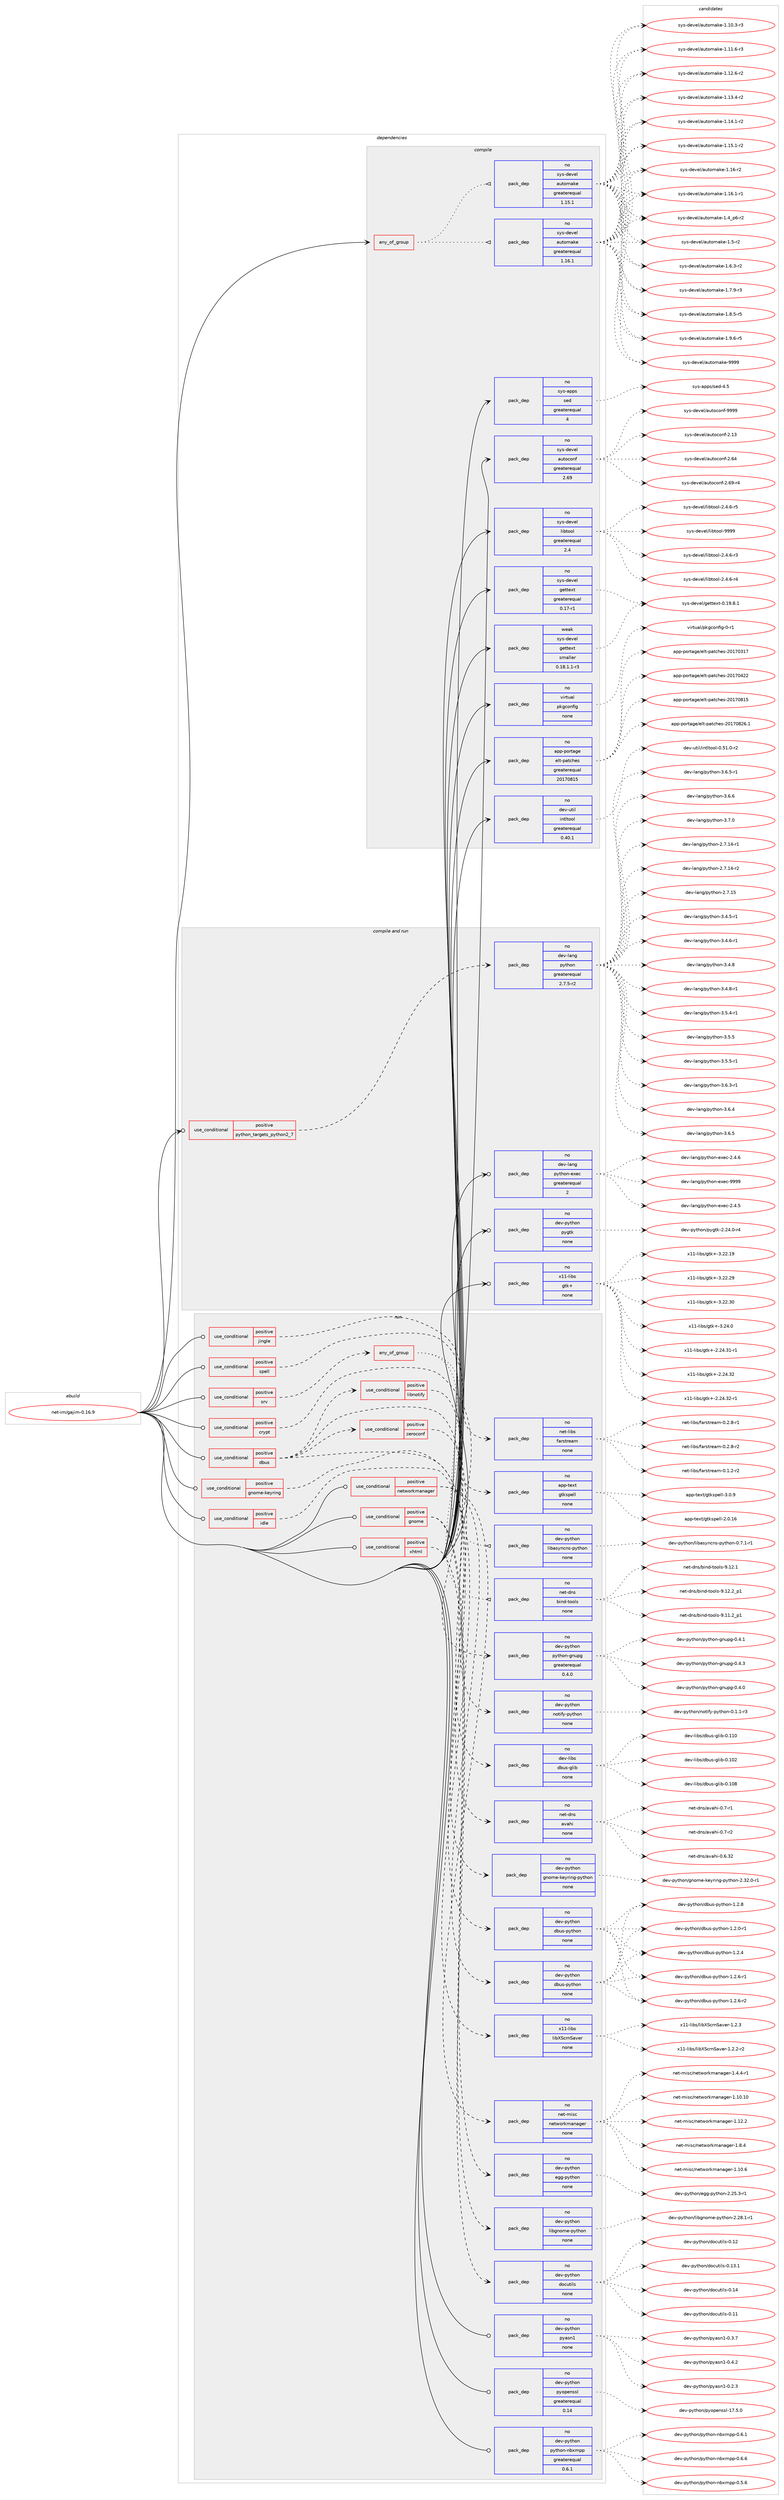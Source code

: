 digraph prolog {

# *************
# Graph options
# *************

newrank=true;
concentrate=true;
compound=true;
graph [rankdir=LR,fontname=Helvetica,fontsize=10,ranksep=1.5];#, ranksep=2.5, nodesep=0.2];
edge  [arrowhead=vee];
node  [fontname=Helvetica,fontsize=10];

# **********
# The ebuild
# **********

subgraph cluster_leftcol {
color=gray;
rank=same;
label=<<i>ebuild</i>>;
id [label="net-im/gajim-0.16.9", color=red, width=4, href="../net-im/gajim-0.16.9.svg"];
}

# ****************
# The dependencies
# ****************

subgraph cluster_midcol {
color=gray;
label=<<i>dependencies</i>>;
subgraph cluster_compile {
fillcolor="#eeeeee";
style=filled;
label=<<i>compile</i>>;
subgraph any40 {
dependency3764 [label=<<TABLE BORDER="0" CELLBORDER="1" CELLSPACING="0" CELLPADDING="4"><TR><TD CELLPADDING="10">any_of_group</TD></TR></TABLE>>, shape=none, color=red];subgraph pack2454 {
dependency3765 [label=<<TABLE BORDER="0" CELLBORDER="1" CELLSPACING="0" CELLPADDING="4" WIDTH="220"><TR><TD ROWSPAN="6" CELLPADDING="30">pack_dep</TD></TR><TR><TD WIDTH="110">no</TD></TR><TR><TD>sys-devel</TD></TR><TR><TD>automake</TD></TR><TR><TD>greaterequal</TD></TR><TR><TD>1.16.1</TD></TR></TABLE>>, shape=none, color=blue];
}
dependency3764:e -> dependency3765:w [weight=20,style="dotted",arrowhead="oinv"];
subgraph pack2455 {
dependency3766 [label=<<TABLE BORDER="0" CELLBORDER="1" CELLSPACING="0" CELLPADDING="4" WIDTH="220"><TR><TD ROWSPAN="6" CELLPADDING="30">pack_dep</TD></TR><TR><TD WIDTH="110">no</TD></TR><TR><TD>sys-devel</TD></TR><TR><TD>automake</TD></TR><TR><TD>greaterequal</TD></TR><TR><TD>1.15.1</TD></TR></TABLE>>, shape=none, color=blue];
}
dependency3764:e -> dependency3766:w [weight=20,style="dotted",arrowhead="oinv"];
}
id:e -> dependency3764:w [weight=20,style="solid",arrowhead="vee"];
subgraph pack2456 {
dependency3767 [label=<<TABLE BORDER="0" CELLBORDER="1" CELLSPACING="0" CELLPADDING="4" WIDTH="220"><TR><TD ROWSPAN="6" CELLPADDING="30">pack_dep</TD></TR><TR><TD WIDTH="110">no</TD></TR><TR><TD>app-portage</TD></TR><TR><TD>elt-patches</TD></TR><TR><TD>greaterequal</TD></TR><TR><TD>20170815</TD></TR></TABLE>>, shape=none, color=blue];
}
id:e -> dependency3767:w [weight=20,style="solid",arrowhead="vee"];
subgraph pack2457 {
dependency3768 [label=<<TABLE BORDER="0" CELLBORDER="1" CELLSPACING="0" CELLPADDING="4" WIDTH="220"><TR><TD ROWSPAN="6" CELLPADDING="30">pack_dep</TD></TR><TR><TD WIDTH="110">no</TD></TR><TR><TD>dev-util</TD></TR><TR><TD>intltool</TD></TR><TR><TD>greaterequal</TD></TR><TR><TD>0.40.1</TD></TR></TABLE>>, shape=none, color=blue];
}
id:e -> dependency3768:w [weight=20,style="solid",arrowhead="vee"];
subgraph pack2458 {
dependency3769 [label=<<TABLE BORDER="0" CELLBORDER="1" CELLSPACING="0" CELLPADDING="4" WIDTH="220"><TR><TD ROWSPAN="6" CELLPADDING="30">pack_dep</TD></TR><TR><TD WIDTH="110">no</TD></TR><TR><TD>sys-apps</TD></TR><TR><TD>sed</TD></TR><TR><TD>greaterequal</TD></TR><TR><TD>4</TD></TR></TABLE>>, shape=none, color=blue];
}
id:e -> dependency3769:w [weight=20,style="solid",arrowhead="vee"];
subgraph pack2459 {
dependency3770 [label=<<TABLE BORDER="0" CELLBORDER="1" CELLSPACING="0" CELLPADDING="4" WIDTH="220"><TR><TD ROWSPAN="6" CELLPADDING="30">pack_dep</TD></TR><TR><TD WIDTH="110">no</TD></TR><TR><TD>sys-devel</TD></TR><TR><TD>autoconf</TD></TR><TR><TD>greaterequal</TD></TR><TR><TD>2.69</TD></TR></TABLE>>, shape=none, color=blue];
}
id:e -> dependency3770:w [weight=20,style="solid",arrowhead="vee"];
subgraph pack2460 {
dependency3771 [label=<<TABLE BORDER="0" CELLBORDER="1" CELLSPACING="0" CELLPADDING="4" WIDTH="220"><TR><TD ROWSPAN="6" CELLPADDING="30">pack_dep</TD></TR><TR><TD WIDTH="110">no</TD></TR><TR><TD>sys-devel</TD></TR><TR><TD>gettext</TD></TR><TR><TD>greaterequal</TD></TR><TR><TD>0.17-r1</TD></TR></TABLE>>, shape=none, color=blue];
}
id:e -> dependency3771:w [weight=20,style="solid",arrowhead="vee"];
subgraph pack2461 {
dependency3772 [label=<<TABLE BORDER="0" CELLBORDER="1" CELLSPACING="0" CELLPADDING="4" WIDTH="220"><TR><TD ROWSPAN="6" CELLPADDING="30">pack_dep</TD></TR><TR><TD WIDTH="110">no</TD></TR><TR><TD>sys-devel</TD></TR><TR><TD>libtool</TD></TR><TR><TD>greaterequal</TD></TR><TR><TD>2.4</TD></TR></TABLE>>, shape=none, color=blue];
}
id:e -> dependency3772:w [weight=20,style="solid",arrowhead="vee"];
subgraph pack2462 {
dependency3773 [label=<<TABLE BORDER="0" CELLBORDER="1" CELLSPACING="0" CELLPADDING="4" WIDTH="220"><TR><TD ROWSPAN="6" CELLPADDING="30">pack_dep</TD></TR><TR><TD WIDTH="110">no</TD></TR><TR><TD>virtual</TD></TR><TR><TD>pkgconfig</TD></TR><TR><TD>none</TD></TR><TR><TD></TD></TR></TABLE>>, shape=none, color=blue];
}
id:e -> dependency3773:w [weight=20,style="solid",arrowhead="vee"];
subgraph pack2463 {
dependency3774 [label=<<TABLE BORDER="0" CELLBORDER="1" CELLSPACING="0" CELLPADDING="4" WIDTH="220"><TR><TD ROWSPAN="6" CELLPADDING="30">pack_dep</TD></TR><TR><TD WIDTH="110">weak</TD></TR><TR><TD>sys-devel</TD></TR><TR><TD>gettext</TD></TR><TR><TD>smaller</TD></TR><TR><TD>0.18.1.1-r3</TD></TR></TABLE>>, shape=none, color=blue];
}
id:e -> dependency3774:w [weight=20,style="solid",arrowhead="vee"];
}
subgraph cluster_compileandrun {
fillcolor="#eeeeee";
style=filled;
label=<<i>compile and run</i>>;
subgraph cond1271 {
dependency3775 [label=<<TABLE BORDER="0" CELLBORDER="1" CELLSPACING="0" CELLPADDING="4"><TR><TD ROWSPAN="3" CELLPADDING="10">use_conditional</TD></TR><TR><TD>positive</TD></TR><TR><TD>python_targets_python2_7</TD></TR></TABLE>>, shape=none, color=red];
subgraph pack2464 {
dependency3776 [label=<<TABLE BORDER="0" CELLBORDER="1" CELLSPACING="0" CELLPADDING="4" WIDTH="220"><TR><TD ROWSPAN="6" CELLPADDING="30">pack_dep</TD></TR><TR><TD WIDTH="110">no</TD></TR><TR><TD>dev-lang</TD></TR><TR><TD>python</TD></TR><TR><TD>greaterequal</TD></TR><TR><TD>2.7.5-r2</TD></TR></TABLE>>, shape=none, color=blue];
}
dependency3775:e -> dependency3776:w [weight=20,style="dashed",arrowhead="vee"];
}
id:e -> dependency3775:w [weight=20,style="solid",arrowhead="odotvee"];
subgraph pack2465 {
dependency3777 [label=<<TABLE BORDER="0" CELLBORDER="1" CELLSPACING="0" CELLPADDING="4" WIDTH="220"><TR><TD ROWSPAN="6" CELLPADDING="30">pack_dep</TD></TR><TR><TD WIDTH="110">no</TD></TR><TR><TD>dev-lang</TD></TR><TR><TD>python-exec</TD></TR><TR><TD>greaterequal</TD></TR><TR><TD>2</TD></TR></TABLE>>, shape=none, color=blue];
}
id:e -> dependency3777:w [weight=20,style="solid",arrowhead="odotvee"];
subgraph pack2466 {
dependency3778 [label=<<TABLE BORDER="0" CELLBORDER="1" CELLSPACING="0" CELLPADDING="4" WIDTH="220"><TR><TD ROWSPAN="6" CELLPADDING="30">pack_dep</TD></TR><TR><TD WIDTH="110">no</TD></TR><TR><TD>dev-python</TD></TR><TR><TD>pygtk</TD></TR><TR><TD>none</TD></TR><TR><TD></TD></TR></TABLE>>, shape=none, color=blue];
}
id:e -> dependency3778:w [weight=20,style="solid",arrowhead="odotvee"];
subgraph pack2467 {
dependency3779 [label=<<TABLE BORDER="0" CELLBORDER="1" CELLSPACING="0" CELLPADDING="4" WIDTH="220"><TR><TD ROWSPAN="6" CELLPADDING="30">pack_dep</TD></TR><TR><TD WIDTH="110">no</TD></TR><TR><TD>x11-libs</TD></TR><TR><TD>gtk+</TD></TR><TR><TD>none</TD></TR><TR><TD></TD></TR></TABLE>>, shape=none, color=blue];
}
id:e -> dependency3779:w [weight=20,style="solid",arrowhead="odotvee"];
}
subgraph cluster_run {
fillcolor="#eeeeee";
style=filled;
label=<<i>run</i>>;
subgraph cond1272 {
dependency3780 [label=<<TABLE BORDER="0" CELLBORDER="1" CELLSPACING="0" CELLPADDING="4"><TR><TD ROWSPAN="3" CELLPADDING="10">use_conditional</TD></TR><TR><TD>positive</TD></TR><TR><TD>crypt</TD></TR></TABLE>>, shape=none, color=red];
subgraph pack2468 {
dependency3781 [label=<<TABLE BORDER="0" CELLBORDER="1" CELLSPACING="0" CELLPADDING="4" WIDTH="220"><TR><TD ROWSPAN="6" CELLPADDING="30">pack_dep</TD></TR><TR><TD WIDTH="110">no</TD></TR><TR><TD>dev-python</TD></TR><TR><TD>python-gnupg</TD></TR><TR><TD>greaterequal</TD></TR><TR><TD>0.4.0</TD></TR></TABLE>>, shape=none, color=blue];
}
dependency3780:e -> dependency3781:w [weight=20,style="dashed",arrowhead="vee"];
}
id:e -> dependency3780:w [weight=20,style="solid",arrowhead="odot"];
subgraph cond1273 {
dependency3782 [label=<<TABLE BORDER="0" CELLBORDER="1" CELLSPACING="0" CELLPADDING="4"><TR><TD ROWSPAN="3" CELLPADDING="10">use_conditional</TD></TR><TR><TD>positive</TD></TR><TR><TD>dbus</TD></TR></TABLE>>, shape=none, color=red];
subgraph pack2469 {
dependency3783 [label=<<TABLE BORDER="0" CELLBORDER="1" CELLSPACING="0" CELLPADDING="4" WIDTH="220"><TR><TD ROWSPAN="6" CELLPADDING="30">pack_dep</TD></TR><TR><TD WIDTH="110">no</TD></TR><TR><TD>dev-python</TD></TR><TR><TD>dbus-python</TD></TR><TR><TD>none</TD></TR><TR><TD></TD></TR></TABLE>>, shape=none, color=blue];
}
dependency3782:e -> dependency3783:w [weight=20,style="dashed",arrowhead="vee"];
subgraph pack2470 {
dependency3784 [label=<<TABLE BORDER="0" CELLBORDER="1" CELLSPACING="0" CELLPADDING="4" WIDTH="220"><TR><TD ROWSPAN="6" CELLPADDING="30">pack_dep</TD></TR><TR><TD WIDTH="110">no</TD></TR><TR><TD>dev-libs</TD></TR><TR><TD>dbus-glib</TD></TR><TR><TD>none</TD></TR><TR><TD></TD></TR></TABLE>>, shape=none, color=blue];
}
dependency3782:e -> dependency3784:w [weight=20,style="dashed",arrowhead="vee"];
subgraph cond1274 {
dependency3785 [label=<<TABLE BORDER="0" CELLBORDER="1" CELLSPACING="0" CELLPADDING="4"><TR><TD ROWSPAN="3" CELLPADDING="10">use_conditional</TD></TR><TR><TD>positive</TD></TR><TR><TD>libnotify</TD></TR></TABLE>>, shape=none, color=red];
subgraph pack2471 {
dependency3786 [label=<<TABLE BORDER="0" CELLBORDER="1" CELLSPACING="0" CELLPADDING="4" WIDTH="220"><TR><TD ROWSPAN="6" CELLPADDING="30">pack_dep</TD></TR><TR><TD WIDTH="110">no</TD></TR><TR><TD>dev-python</TD></TR><TR><TD>notify-python</TD></TR><TR><TD>none</TD></TR><TR><TD></TD></TR></TABLE>>, shape=none, color=blue];
}
dependency3785:e -> dependency3786:w [weight=20,style="dashed",arrowhead="vee"];
}
dependency3782:e -> dependency3785:w [weight=20,style="dashed",arrowhead="vee"];
subgraph cond1275 {
dependency3787 [label=<<TABLE BORDER="0" CELLBORDER="1" CELLSPACING="0" CELLPADDING="4"><TR><TD ROWSPAN="3" CELLPADDING="10">use_conditional</TD></TR><TR><TD>positive</TD></TR><TR><TD>zeroconf</TD></TR></TABLE>>, shape=none, color=red];
subgraph pack2472 {
dependency3788 [label=<<TABLE BORDER="0" CELLBORDER="1" CELLSPACING="0" CELLPADDING="4" WIDTH="220"><TR><TD ROWSPAN="6" CELLPADDING="30">pack_dep</TD></TR><TR><TD WIDTH="110">no</TD></TR><TR><TD>net-dns</TD></TR><TR><TD>avahi</TD></TR><TR><TD>none</TD></TR><TR><TD></TD></TR></TABLE>>, shape=none, color=blue];
}
dependency3787:e -> dependency3788:w [weight=20,style="dashed",arrowhead="vee"];
}
dependency3782:e -> dependency3787:w [weight=20,style="dashed",arrowhead="vee"];
}
id:e -> dependency3782:w [weight=20,style="solid",arrowhead="odot"];
subgraph cond1276 {
dependency3789 [label=<<TABLE BORDER="0" CELLBORDER="1" CELLSPACING="0" CELLPADDING="4"><TR><TD ROWSPAN="3" CELLPADDING="10">use_conditional</TD></TR><TR><TD>positive</TD></TR><TR><TD>gnome</TD></TR></TABLE>>, shape=none, color=red];
subgraph pack2473 {
dependency3790 [label=<<TABLE BORDER="0" CELLBORDER="1" CELLSPACING="0" CELLPADDING="4" WIDTH="220"><TR><TD ROWSPAN="6" CELLPADDING="30">pack_dep</TD></TR><TR><TD WIDTH="110">no</TD></TR><TR><TD>dev-python</TD></TR><TR><TD>libgnome-python</TD></TR><TR><TD>none</TD></TR><TR><TD></TD></TR></TABLE>>, shape=none, color=blue];
}
dependency3789:e -> dependency3790:w [weight=20,style="dashed",arrowhead="vee"];
subgraph pack2474 {
dependency3791 [label=<<TABLE BORDER="0" CELLBORDER="1" CELLSPACING="0" CELLPADDING="4" WIDTH="220"><TR><TD ROWSPAN="6" CELLPADDING="30">pack_dep</TD></TR><TR><TD WIDTH="110">no</TD></TR><TR><TD>dev-python</TD></TR><TR><TD>egg-python</TD></TR><TR><TD>none</TD></TR><TR><TD></TD></TR></TABLE>>, shape=none, color=blue];
}
dependency3789:e -> dependency3791:w [weight=20,style="dashed",arrowhead="vee"];
}
id:e -> dependency3789:w [weight=20,style="solid",arrowhead="odot"];
subgraph cond1277 {
dependency3792 [label=<<TABLE BORDER="0" CELLBORDER="1" CELLSPACING="0" CELLPADDING="4"><TR><TD ROWSPAN="3" CELLPADDING="10">use_conditional</TD></TR><TR><TD>positive</TD></TR><TR><TD>gnome-keyring</TD></TR></TABLE>>, shape=none, color=red];
subgraph pack2475 {
dependency3793 [label=<<TABLE BORDER="0" CELLBORDER="1" CELLSPACING="0" CELLPADDING="4" WIDTH="220"><TR><TD ROWSPAN="6" CELLPADDING="30">pack_dep</TD></TR><TR><TD WIDTH="110">no</TD></TR><TR><TD>dev-python</TD></TR><TR><TD>gnome-keyring-python</TD></TR><TR><TD>none</TD></TR><TR><TD></TD></TR></TABLE>>, shape=none, color=blue];
}
dependency3792:e -> dependency3793:w [weight=20,style="dashed",arrowhead="vee"];
}
id:e -> dependency3792:w [weight=20,style="solid",arrowhead="odot"];
subgraph cond1278 {
dependency3794 [label=<<TABLE BORDER="0" CELLBORDER="1" CELLSPACING="0" CELLPADDING="4"><TR><TD ROWSPAN="3" CELLPADDING="10">use_conditional</TD></TR><TR><TD>positive</TD></TR><TR><TD>idle</TD></TR></TABLE>>, shape=none, color=red];
subgraph pack2476 {
dependency3795 [label=<<TABLE BORDER="0" CELLBORDER="1" CELLSPACING="0" CELLPADDING="4" WIDTH="220"><TR><TD ROWSPAN="6" CELLPADDING="30">pack_dep</TD></TR><TR><TD WIDTH="110">no</TD></TR><TR><TD>x11-libs</TD></TR><TR><TD>libXScrnSaver</TD></TR><TR><TD>none</TD></TR><TR><TD></TD></TR></TABLE>>, shape=none, color=blue];
}
dependency3794:e -> dependency3795:w [weight=20,style="dashed",arrowhead="vee"];
}
id:e -> dependency3794:w [weight=20,style="solid",arrowhead="odot"];
subgraph cond1279 {
dependency3796 [label=<<TABLE BORDER="0" CELLBORDER="1" CELLSPACING="0" CELLPADDING="4"><TR><TD ROWSPAN="3" CELLPADDING="10">use_conditional</TD></TR><TR><TD>positive</TD></TR><TR><TD>jingle</TD></TR></TABLE>>, shape=none, color=red];
subgraph pack2477 {
dependency3797 [label=<<TABLE BORDER="0" CELLBORDER="1" CELLSPACING="0" CELLPADDING="4" WIDTH="220"><TR><TD ROWSPAN="6" CELLPADDING="30">pack_dep</TD></TR><TR><TD WIDTH="110">no</TD></TR><TR><TD>net-libs</TD></TR><TR><TD>farstream</TD></TR><TR><TD>none</TD></TR><TR><TD></TD></TR></TABLE>>, shape=none, color=blue];
}
dependency3796:e -> dependency3797:w [weight=20,style="dashed",arrowhead="vee"];
}
id:e -> dependency3796:w [weight=20,style="solid",arrowhead="odot"];
subgraph cond1280 {
dependency3798 [label=<<TABLE BORDER="0" CELLBORDER="1" CELLSPACING="0" CELLPADDING="4"><TR><TD ROWSPAN="3" CELLPADDING="10">use_conditional</TD></TR><TR><TD>positive</TD></TR><TR><TD>networkmanager</TD></TR></TABLE>>, shape=none, color=red];
subgraph pack2478 {
dependency3799 [label=<<TABLE BORDER="0" CELLBORDER="1" CELLSPACING="0" CELLPADDING="4" WIDTH="220"><TR><TD ROWSPAN="6" CELLPADDING="30">pack_dep</TD></TR><TR><TD WIDTH="110">no</TD></TR><TR><TD>dev-python</TD></TR><TR><TD>dbus-python</TD></TR><TR><TD>none</TD></TR><TR><TD></TD></TR></TABLE>>, shape=none, color=blue];
}
dependency3798:e -> dependency3799:w [weight=20,style="dashed",arrowhead="vee"];
subgraph pack2479 {
dependency3800 [label=<<TABLE BORDER="0" CELLBORDER="1" CELLSPACING="0" CELLPADDING="4" WIDTH="220"><TR><TD ROWSPAN="6" CELLPADDING="30">pack_dep</TD></TR><TR><TD WIDTH="110">no</TD></TR><TR><TD>net-misc</TD></TR><TR><TD>networkmanager</TD></TR><TR><TD>none</TD></TR><TR><TD></TD></TR></TABLE>>, shape=none, color=blue];
}
dependency3798:e -> dependency3800:w [weight=20,style="dashed",arrowhead="vee"];
}
id:e -> dependency3798:w [weight=20,style="solid",arrowhead="odot"];
subgraph cond1281 {
dependency3801 [label=<<TABLE BORDER="0" CELLBORDER="1" CELLSPACING="0" CELLPADDING="4"><TR><TD ROWSPAN="3" CELLPADDING="10">use_conditional</TD></TR><TR><TD>positive</TD></TR><TR><TD>spell</TD></TR></TABLE>>, shape=none, color=red];
subgraph pack2480 {
dependency3802 [label=<<TABLE BORDER="0" CELLBORDER="1" CELLSPACING="0" CELLPADDING="4" WIDTH="220"><TR><TD ROWSPAN="6" CELLPADDING="30">pack_dep</TD></TR><TR><TD WIDTH="110">no</TD></TR><TR><TD>app-text</TD></TR><TR><TD>gtkspell</TD></TR><TR><TD>none</TD></TR><TR><TD></TD></TR></TABLE>>, shape=none, color=blue];
}
dependency3801:e -> dependency3802:w [weight=20,style="dashed",arrowhead="vee"];
}
id:e -> dependency3801:w [weight=20,style="solid",arrowhead="odot"];
subgraph cond1282 {
dependency3803 [label=<<TABLE BORDER="0" CELLBORDER="1" CELLSPACING="0" CELLPADDING="4"><TR><TD ROWSPAN="3" CELLPADDING="10">use_conditional</TD></TR><TR><TD>positive</TD></TR><TR><TD>srv</TD></TR></TABLE>>, shape=none, color=red];
subgraph any41 {
dependency3804 [label=<<TABLE BORDER="0" CELLBORDER="1" CELLSPACING="0" CELLPADDING="4"><TR><TD CELLPADDING="10">any_of_group</TD></TR></TABLE>>, shape=none, color=red];subgraph pack2481 {
dependency3805 [label=<<TABLE BORDER="0" CELLBORDER="1" CELLSPACING="0" CELLPADDING="4" WIDTH="220"><TR><TD ROWSPAN="6" CELLPADDING="30">pack_dep</TD></TR><TR><TD WIDTH="110">no</TD></TR><TR><TD>dev-python</TD></TR><TR><TD>libasyncns-python</TD></TR><TR><TD>none</TD></TR><TR><TD></TD></TR></TABLE>>, shape=none, color=blue];
}
dependency3804:e -> dependency3805:w [weight=20,style="dotted",arrowhead="oinv"];
subgraph pack2482 {
dependency3806 [label=<<TABLE BORDER="0" CELLBORDER="1" CELLSPACING="0" CELLPADDING="4" WIDTH="220"><TR><TD ROWSPAN="6" CELLPADDING="30">pack_dep</TD></TR><TR><TD WIDTH="110">no</TD></TR><TR><TD>net-dns</TD></TR><TR><TD>bind-tools</TD></TR><TR><TD>none</TD></TR><TR><TD></TD></TR></TABLE>>, shape=none, color=blue];
}
dependency3804:e -> dependency3806:w [weight=20,style="dotted",arrowhead="oinv"];
}
dependency3803:e -> dependency3804:w [weight=20,style="dashed",arrowhead="vee"];
}
id:e -> dependency3803:w [weight=20,style="solid",arrowhead="odot"];
subgraph cond1283 {
dependency3807 [label=<<TABLE BORDER="0" CELLBORDER="1" CELLSPACING="0" CELLPADDING="4"><TR><TD ROWSPAN="3" CELLPADDING="10">use_conditional</TD></TR><TR><TD>positive</TD></TR><TR><TD>xhtml</TD></TR></TABLE>>, shape=none, color=red];
subgraph pack2483 {
dependency3808 [label=<<TABLE BORDER="0" CELLBORDER="1" CELLSPACING="0" CELLPADDING="4" WIDTH="220"><TR><TD ROWSPAN="6" CELLPADDING="30">pack_dep</TD></TR><TR><TD WIDTH="110">no</TD></TR><TR><TD>dev-python</TD></TR><TR><TD>docutils</TD></TR><TR><TD>none</TD></TR><TR><TD></TD></TR></TABLE>>, shape=none, color=blue];
}
dependency3807:e -> dependency3808:w [weight=20,style="dashed",arrowhead="vee"];
}
id:e -> dependency3807:w [weight=20,style="solid",arrowhead="odot"];
subgraph pack2484 {
dependency3809 [label=<<TABLE BORDER="0" CELLBORDER="1" CELLSPACING="0" CELLPADDING="4" WIDTH="220"><TR><TD ROWSPAN="6" CELLPADDING="30">pack_dep</TD></TR><TR><TD WIDTH="110">no</TD></TR><TR><TD>dev-python</TD></TR><TR><TD>pyasn1</TD></TR><TR><TD>none</TD></TR><TR><TD></TD></TR></TABLE>>, shape=none, color=blue];
}
id:e -> dependency3809:w [weight=20,style="solid",arrowhead="odot"];
subgraph pack2485 {
dependency3810 [label=<<TABLE BORDER="0" CELLBORDER="1" CELLSPACING="0" CELLPADDING="4" WIDTH="220"><TR><TD ROWSPAN="6" CELLPADDING="30">pack_dep</TD></TR><TR><TD WIDTH="110">no</TD></TR><TR><TD>dev-python</TD></TR><TR><TD>pyopenssl</TD></TR><TR><TD>greaterequal</TD></TR><TR><TD>0.14</TD></TR></TABLE>>, shape=none, color=blue];
}
id:e -> dependency3810:w [weight=20,style="solid",arrowhead="odot"];
subgraph pack2486 {
dependency3811 [label=<<TABLE BORDER="0" CELLBORDER="1" CELLSPACING="0" CELLPADDING="4" WIDTH="220"><TR><TD ROWSPAN="6" CELLPADDING="30">pack_dep</TD></TR><TR><TD WIDTH="110">no</TD></TR><TR><TD>dev-python</TD></TR><TR><TD>python-nbxmpp</TD></TR><TR><TD>greaterequal</TD></TR><TR><TD>0.6.1</TD></TR></TABLE>>, shape=none, color=blue];
}
id:e -> dependency3811:w [weight=20,style="solid",arrowhead="odot"];
}
}

# **************
# The candidates
# **************

subgraph cluster_choices {
rank=same;
color=gray;
label=<<i>candidates</i>>;

subgraph choice2454 {
color=black;
nodesep=1;
choice11512111545100101118101108479711711611110997107101454946494846514511451 [label="sys-devel/automake-1.10.3-r3", color=red, width=4,href="../sys-devel/automake-1.10.3-r3.svg"];
choice11512111545100101118101108479711711611110997107101454946494946544511451 [label="sys-devel/automake-1.11.6-r3", color=red, width=4,href="../sys-devel/automake-1.11.6-r3.svg"];
choice11512111545100101118101108479711711611110997107101454946495046544511450 [label="sys-devel/automake-1.12.6-r2", color=red, width=4,href="../sys-devel/automake-1.12.6-r2.svg"];
choice11512111545100101118101108479711711611110997107101454946495146524511450 [label="sys-devel/automake-1.13.4-r2", color=red, width=4,href="../sys-devel/automake-1.13.4-r2.svg"];
choice11512111545100101118101108479711711611110997107101454946495246494511450 [label="sys-devel/automake-1.14.1-r2", color=red, width=4,href="../sys-devel/automake-1.14.1-r2.svg"];
choice11512111545100101118101108479711711611110997107101454946495346494511450 [label="sys-devel/automake-1.15.1-r2", color=red, width=4,href="../sys-devel/automake-1.15.1-r2.svg"];
choice1151211154510010111810110847971171161111099710710145494649544511450 [label="sys-devel/automake-1.16-r2", color=red, width=4,href="../sys-devel/automake-1.16-r2.svg"];
choice11512111545100101118101108479711711611110997107101454946495446494511449 [label="sys-devel/automake-1.16.1-r1", color=red, width=4,href="../sys-devel/automake-1.16.1-r1.svg"];
choice115121115451001011181011084797117116111109971071014549465295112544511450 [label="sys-devel/automake-1.4_p6-r2", color=red, width=4,href="../sys-devel/automake-1.4_p6-r2.svg"];
choice11512111545100101118101108479711711611110997107101454946534511450 [label="sys-devel/automake-1.5-r2", color=red, width=4,href="../sys-devel/automake-1.5-r2.svg"];
choice115121115451001011181011084797117116111109971071014549465446514511450 [label="sys-devel/automake-1.6.3-r2", color=red, width=4,href="../sys-devel/automake-1.6.3-r2.svg"];
choice115121115451001011181011084797117116111109971071014549465546574511451 [label="sys-devel/automake-1.7.9-r3", color=red, width=4,href="../sys-devel/automake-1.7.9-r3.svg"];
choice115121115451001011181011084797117116111109971071014549465646534511453 [label="sys-devel/automake-1.8.5-r5", color=red, width=4,href="../sys-devel/automake-1.8.5-r5.svg"];
choice115121115451001011181011084797117116111109971071014549465746544511453 [label="sys-devel/automake-1.9.6-r5", color=red, width=4,href="../sys-devel/automake-1.9.6-r5.svg"];
choice115121115451001011181011084797117116111109971071014557575757 [label="sys-devel/automake-9999", color=red, width=4,href="../sys-devel/automake-9999.svg"];
dependency3765:e -> choice11512111545100101118101108479711711611110997107101454946494846514511451:w [style=dotted,weight="100"];
dependency3765:e -> choice11512111545100101118101108479711711611110997107101454946494946544511451:w [style=dotted,weight="100"];
dependency3765:e -> choice11512111545100101118101108479711711611110997107101454946495046544511450:w [style=dotted,weight="100"];
dependency3765:e -> choice11512111545100101118101108479711711611110997107101454946495146524511450:w [style=dotted,weight="100"];
dependency3765:e -> choice11512111545100101118101108479711711611110997107101454946495246494511450:w [style=dotted,weight="100"];
dependency3765:e -> choice11512111545100101118101108479711711611110997107101454946495346494511450:w [style=dotted,weight="100"];
dependency3765:e -> choice1151211154510010111810110847971171161111099710710145494649544511450:w [style=dotted,weight="100"];
dependency3765:e -> choice11512111545100101118101108479711711611110997107101454946495446494511449:w [style=dotted,weight="100"];
dependency3765:e -> choice115121115451001011181011084797117116111109971071014549465295112544511450:w [style=dotted,weight="100"];
dependency3765:e -> choice11512111545100101118101108479711711611110997107101454946534511450:w [style=dotted,weight="100"];
dependency3765:e -> choice115121115451001011181011084797117116111109971071014549465446514511450:w [style=dotted,weight="100"];
dependency3765:e -> choice115121115451001011181011084797117116111109971071014549465546574511451:w [style=dotted,weight="100"];
dependency3765:e -> choice115121115451001011181011084797117116111109971071014549465646534511453:w [style=dotted,weight="100"];
dependency3765:e -> choice115121115451001011181011084797117116111109971071014549465746544511453:w [style=dotted,weight="100"];
dependency3765:e -> choice115121115451001011181011084797117116111109971071014557575757:w [style=dotted,weight="100"];
}
subgraph choice2455 {
color=black;
nodesep=1;
choice11512111545100101118101108479711711611110997107101454946494846514511451 [label="sys-devel/automake-1.10.3-r3", color=red, width=4,href="../sys-devel/automake-1.10.3-r3.svg"];
choice11512111545100101118101108479711711611110997107101454946494946544511451 [label="sys-devel/automake-1.11.6-r3", color=red, width=4,href="../sys-devel/automake-1.11.6-r3.svg"];
choice11512111545100101118101108479711711611110997107101454946495046544511450 [label="sys-devel/automake-1.12.6-r2", color=red, width=4,href="../sys-devel/automake-1.12.6-r2.svg"];
choice11512111545100101118101108479711711611110997107101454946495146524511450 [label="sys-devel/automake-1.13.4-r2", color=red, width=4,href="../sys-devel/automake-1.13.4-r2.svg"];
choice11512111545100101118101108479711711611110997107101454946495246494511450 [label="sys-devel/automake-1.14.1-r2", color=red, width=4,href="../sys-devel/automake-1.14.1-r2.svg"];
choice11512111545100101118101108479711711611110997107101454946495346494511450 [label="sys-devel/automake-1.15.1-r2", color=red, width=4,href="../sys-devel/automake-1.15.1-r2.svg"];
choice1151211154510010111810110847971171161111099710710145494649544511450 [label="sys-devel/automake-1.16-r2", color=red, width=4,href="../sys-devel/automake-1.16-r2.svg"];
choice11512111545100101118101108479711711611110997107101454946495446494511449 [label="sys-devel/automake-1.16.1-r1", color=red, width=4,href="../sys-devel/automake-1.16.1-r1.svg"];
choice115121115451001011181011084797117116111109971071014549465295112544511450 [label="sys-devel/automake-1.4_p6-r2", color=red, width=4,href="../sys-devel/automake-1.4_p6-r2.svg"];
choice11512111545100101118101108479711711611110997107101454946534511450 [label="sys-devel/automake-1.5-r2", color=red, width=4,href="../sys-devel/automake-1.5-r2.svg"];
choice115121115451001011181011084797117116111109971071014549465446514511450 [label="sys-devel/automake-1.6.3-r2", color=red, width=4,href="../sys-devel/automake-1.6.3-r2.svg"];
choice115121115451001011181011084797117116111109971071014549465546574511451 [label="sys-devel/automake-1.7.9-r3", color=red, width=4,href="../sys-devel/automake-1.7.9-r3.svg"];
choice115121115451001011181011084797117116111109971071014549465646534511453 [label="sys-devel/automake-1.8.5-r5", color=red, width=4,href="../sys-devel/automake-1.8.5-r5.svg"];
choice115121115451001011181011084797117116111109971071014549465746544511453 [label="sys-devel/automake-1.9.6-r5", color=red, width=4,href="../sys-devel/automake-1.9.6-r5.svg"];
choice115121115451001011181011084797117116111109971071014557575757 [label="sys-devel/automake-9999", color=red, width=4,href="../sys-devel/automake-9999.svg"];
dependency3766:e -> choice11512111545100101118101108479711711611110997107101454946494846514511451:w [style=dotted,weight="100"];
dependency3766:e -> choice11512111545100101118101108479711711611110997107101454946494946544511451:w [style=dotted,weight="100"];
dependency3766:e -> choice11512111545100101118101108479711711611110997107101454946495046544511450:w [style=dotted,weight="100"];
dependency3766:e -> choice11512111545100101118101108479711711611110997107101454946495146524511450:w [style=dotted,weight="100"];
dependency3766:e -> choice11512111545100101118101108479711711611110997107101454946495246494511450:w [style=dotted,weight="100"];
dependency3766:e -> choice11512111545100101118101108479711711611110997107101454946495346494511450:w [style=dotted,weight="100"];
dependency3766:e -> choice1151211154510010111810110847971171161111099710710145494649544511450:w [style=dotted,weight="100"];
dependency3766:e -> choice11512111545100101118101108479711711611110997107101454946495446494511449:w [style=dotted,weight="100"];
dependency3766:e -> choice115121115451001011181011084797117116111109971071014549465295112544511450:w [style=dotted,weight="100"];
dependency3766:e -> choice11512111545100101118101108479711711611110997107101454946534511450:w [style=dotted,weight="100"];
dependency3766:e -> choice115121115451001011181011084797117116111109971071014549465446514511450:w [style=dotted,weight="100"];
dependency3766:e -> choice115121115451001011181011084797117116111109971071014549465546574511451:w [style=dotted,weight="100"];
dependency3766:e -> choice115121115451001011181011084797117116111109971071014549465646534511453:w [style=dotted,weight="100"];
dependency3766:e -> choice115121115451001011181011084797117116111109971071014549465746544511453:w [style=dotted,weight="100"];
dependency3766:e -> choice115121115451001011181011084797117116111109971071014557575757:w [style=dotted,weight="100"];
}
subgraph choice2456 {
color=black;
nodesep=1;
choice97112112451121111141169710310147101108116451129711699104101115455048495548514955 [label="app-portage/elt-patches-20170317", color=red, width=4,href="../app-portage/elt-patches-20170317.svg"];
choice97112112451121111141169710310147101108116451129711699104101115455048495548525050 [label="app-portage/elt-patches-20170422", color=red, width=4,href="../app-portage/elt-patches-20170422.svg"];
choice97112112451121111141169710310147101108116451129711699104101115455048495548564953 [label="app-portage/elt-patches-20170815", color=red, width=4,href="../app-portage/elt-patches-20170815.svg"];
choice971121124511211111411697103101471011081164511297116991041011154550484955485650544649 [label="app-portage/elt-patches-20170826.1", color=red, width=4,href="../app-portage/elt-patches-20170826.1.svg"];
dependency3767:e -> choice97112112451121111141169710310147101108116451129711699104101115455048495548514955:w [style=dotted,weight="100"];
dependency3767:e -> choice97112112451121111141169710310147101108116451129711699104101115455048495548525050:w [style=dotted,weight="100"];
dependency3767:e -> choice97112112451121111141169710310147101108116451129711699104101115455048495548564953:w [style=dotted,weight="100"];
dependency3767:e -> choice971121124511211111411697103101471011081164511297116991041011154550484955485650544649:w [style=dotted,weight="100"];
}
subgraph choice2457 {
color=black;
nodesep=1;
choice1001011184511711610510847105110116108116111111108454846534946484511450 [label="dev-util/intltool-0.51.0-r2", color=red, width=4,href="../dev-util/intltool-0.51.0-r2.svg"];
dependency3768:e -> choice1001011184511711610510847105110116108116111111108454846534946484511450:w [style=dotted,weight="100"];
}
subgraph choice2458 {
color=black;
nodesep=1;
choice11512111545971121121154711510110045524653 [label="sys-apps/sed-4.5", color=red, width=4,href="../sys-apps/sed-4.5.svg"];
dependency3769:e -> choice11512111545971121121154711510110045524653:w [style=dotted,weight="100"];
}
subgraph choice2459 {
color=black;
nodesep=1;
choice115121115451001011181011084797117116111991111101024550464951 [label="sys-devel/autoconf-2.13", color=red, width=4,href="../sys-devel/autoconf-2.13.svg"];
choice115121115451001011181011084797117116111991111101024550465452 [label="sys-devel/autoconf-2.64", color=red, width=4,href="../sys-devel/autoconf-2.64.svg"];
choice1151211154510010111810110847971171161119911111010245504654574511452 [label="sys-devel/autoconf-2.69-r4", color=red, width=4,href="../sys-devel/autoconf-2.69-r4.svg"];
choice115121115451001011181011084797117116111991111101024557575757 [label="sys-devel/autoconf-9999", color=red, width=4,href="../sys-devel/autoconf-9999.svg"];
dependency3770:e -> choice115121115451001011181011084797117116111991111101024550464951:w [style=dotted,weight="100"];
dependency3770:e -> choice115121115451001011181011084797117116111991111101024550465452:w [style=dotted,weight="100"];
dependency3770:e -> choice1151211154510010111810110847971171161119911111010245504654574511452:w [style=dotted,weight="100"];
dependency3770:e -> choice115121115451001011181011084797117116111991111101024557575757:w [style=dotted,weight="100"];
}
subgraph choice2460 {
color=black;
nodesep=1;
choice1151211154510010111810110847103101116116101120116454846495746564649 [label="sys-devel/gettext-0.19.8.1", color=red, width=4,href="../sys-devel/gettext-0.19.8.1.svg"];
dependency3771:e -> choice1151211154510010111810110847103101116116101120116454846495746564649:w [style=dotted,weight="100"];
}
subgraph choice2461 {
color=black;
nodesep=1;
choice1151211154510010111810110847108105981161111111084550465246544511451 [label="sys-devel/libtool-2.4.6-r3", color=red, width=4,href="../sys-devel/libtool-2.4.6-r3.svg"];
choice1151211154510010111810110847108105981161111111084550465246544511452 [label="sys-devel/libtool-2.4.6-r4", color=red, width=4,href="../sys-devel/libtool-2.4.6-r4.svg"];
choice1151211154510010111810110847108105981161111111084550465246544511453 [label="sys-devel/libtool-2.4.6-r5", color=red, width=4,href="../sys-devel/libtool-2.4.6-r5.svg"];
choice1151211154510010111810110847108105981161111111084557575757 [label="sys-devel/libtool-9999", color=red, width=4,href="../sys-devel/libtool-9999.svg"];
dependency3772:e -> choice1151211154510010111810110847108105981161111111084550465246544511451:w [style=dotted,weight="100"];
dependency3772:e -> choice1151211154510010111810110847108105981161111111084550465246544511452:w [style=dotted,weight="100"];
dependency3772:e -> choice1151211154510010111810110847108105981161111111084550465246544511453:w [style=dotted,weight="100"];
dependency3772:e -> choice1151211154510010111810110847108105981161111111084557575757:w [style=dotted,weight="100"];
}
subgraph choice2462 {
color=black;
nodesep=1;
choice11810511411611797108471121071039911111010210510345484511449 [label="virtual/pkgconfig-0-r1", color=red, width=4,href="../virtual/pkgconfig-0-r1.svg"];
dependency3773:e -> choice11810511411611797108471121071039911111010210510345484511449:w [style=dotted,weight="100"];
}
subgraph choice2463 {
color=black;
nodesep=1;
choice1151211154510010111810110847103101116116101120116454846495746564649 [label="sys-devel/gettext-0.19.8.1", color=red, width=4,href="../sys-devel/gettext-0.19.8.1.svg"];
dependency3774:e -> choice1151211154510010111810110847103101116116101120116454846495746564649:w [style=dotted,weight="100"];
}
subgraph choice2464 {
color=black;
nodesep=1;
choice100101118451089711010347112121116104111110455046554649524511449 [label="dev-lang/python-2.7.14-r1", color=red, width=4,href="../dev-lang/python-2.7.14-r1.svg"];
choice100101118451089711010347112121116104111110455046554649524511450 [label="dev-lang/python-2.7.14-r2", color=red, width=4,href="../dev-lang/python-2.7.14-r2.svg"];
choice10010111845108971101034711212111610411111045504655464953 [label="dev-lang/python-2.7.15", color=red, width=4,href="../dev-lang/python-2.7.15.svg"];
choice1001011184510897110103471121211161041111104551465246534511449 [label="dev-lang/python-3.4.5-r1", color=red, width=4,href="../dev-lang/python-3.4.5-r1.svg"];
choice1001011184510897110103471121211161041111104551465246544511449 [label="dev-lang/python-3.4.6-r1", color=red, width=4,href="../dev-lang/python-3.4.6-r1.svg"];
choice100101118451089711010347112121116104111110455146524656 [label="dev-lang/python-3.4.8", color=red, width=4,href="../dev-lang/python-3.4.8.svg"];
choice1001011184510897110103471121211161041111104551465246564511449 [label="dev-lang/python-3.4.8-r1", color=red, width=4,href="../dev-lang/python-3.4.8-r1.svg"];
choice1001011184510897110103471121211161041111104551465346524511449 [label="dev-lang/python-3.5.4-r1", color=red, width=4,href="../dev-lang/python-3.5.4-r1.svg"];
choice100101118451089711010347112121116104111110455146534653 [label="dev-lang/python-3.5.5", color=red, width=4,href="../dev-lang/python-3.5.5.svg"];
choice1001011184510897110103471121211161041111104551465346534511449 [label="dev-lang/python-3.5.5-r1", color=red, width=4,href="../dev-lang/python-3.5.5-r1.svg"];
choice1001011184510897110103471121211161041111104551465446514511449 [label="dev-lang/python-3.6.3-r1", color=red, width=4,href="../dev-lang/python-3.6.3-r1.svg"];
choice100101118451089711010347112121116104111110455146544652 [label="dev-lang/python-3.6.4", color=red, width=4,href="../dev-lang/python-3.6.4.svg"];
choice100101118451089711010347112121116104111110455146544653 [label="dev-lang/python-3.6.5", color=red, width=4,href="../dev-lang/python-3.6.5.svg"];
choice1001011184510897110103471121211161041111104551465446534511449 [label="dev-lang/python-3.6.5-r1", color=red, width=4,href="../dev-lang/python-3.6.5-r1.svg"];
choice100101118451089711010347112121116104111110455146544654 [label="dev-lang/python-3.6.6", color=red, width=4,href="../dev-lang/python-3.6.6.svg"];
choice100101118451089711010347112121116104111110455146554648 [label="dev-lang/python-3.7.0", color=red, width=4,href="../dev-lang/python-3.7.0.svg"];
dependency3776:e -> choice100101118451089711010347112121116104111110455046554649524511449:w [style=dotted,weight="100"];
dependency3776:e -> choice100101118451089711010347112121116104111110455046554649524511450:w [style=dotted,weight="100"];
dependency3776:e -> choice10010111845108971101034711212111610411111045504655464953:w [style=dotted,weight="100"];
dependency3776:e -> choice1001011184510897110103471121211161041111104551465246534511449:w [style=dotted,weight="100"];
dependency3776:e -> choice1001011184510897110103471121211161041111104551465246544511449:w [style=dotted,weight="100"];
dependency3776:e -> choice100101118451089711010347112121116104111110455146524656:w [style=dotted,weight="100"];
dependency3776:e -> choice1001011184510897110103471121211161041111104551465246564511449:w [style=dotted,weight="100"];
dependency3776:e -> choice1001011184510897110103471121211161041111104551465346524511449:w [style=dotted,weight="100"];
dependency3776:e -> choice100101118451089711010347112121116104111110455146534653:w [style=dotted,weight="100"];
dependency3776:e -> choice1001011184510897110103471121211161041111104551465346534511449:w [style=dotted,weight="100"];
dependency3776:e -> choice1001011184510897110103471121211161041111104551465446514511449:w [style=dotted,weight="100"];
dependency3776:e -> choice100101118451089711010347112121116104111110455146544652:w [style=dotted,weight="100"];
dependency3776:e -> choice100101118451089711010347112121116104111110455146544653:w [style=dotted,weight="100"];
dependency3776:e -> choice1001011184510897110103471121211161041111104551465446534511449:w [style=dotted,weight="100"];
dependency3776:e -> choice100101118451089711010347112121116104111110455146544654:w [style=dotted,weight="100"];
dependency3776:e -> choice100101118451089711010347112121116104111110455146554648:w [style=dotted,weight="100"];
}
subgraph choice2465 {
color=black;
nodesep=1;
choice1001011184510897110103471121211161041111104510112010199455046524653 [label="dev-lang/python-exec-2.4.5", color=red, width=4,href="../dev-lang/python-exec-2.4.5.svg"];
choice1001011184510897110103471121211161041111104510112010199455046524654 [label="dev-lang/python-exec-2.4.6", color=red, width=4,href="../dev-lang/python-exec-2.4.6.svg"];
choice10010111845108971101034711212111610411111045101120101994557575757 [label="dev-lang/python-exec-9999", color=red, width=4,href="../dev-lang/python-exec-9999.svg"];
dependency3777:e -> choice1001011184510897110103471121211161041111104510112010199455046524653:w [style=dotted,weight="100"];
dependency3777:e -> choice1001011184510897110103471121211161041111104510112010199455046524654:w [style=dotted,weight="100"];
dependency3777:e -> choice10010111845108971101034711212111610411111045101120101994557575757:w [style=dotted,weight="100"];
}
subgraph choice2466 {
color=black;
nodesep=1;
choice1001011184511212111610411111047112121103116107455046505246484511452 [label="dev-python/pygtk-2.24.0-r4", color=red, width=4,href="../dev-python/pygtk-2.24.0-r4.svg"];
dependency3778:e -> choice1001011184511212111610411111047112121103116107455046505246484511452:w [style=dotted,weight="100"];
}
subgraph choice2467 {
color=black;
nodesep=1;
choice12049494510810598115471031161074345504650524651494511449 [label="x11-libs/gtk+-2.24.31-r1", color=red, width=4,href="../x11-libs/gtk+-2.24.31-r1.svg"];
choice1204949451081059811547103116107434550465052465150 [label="x11-libs/gtk+-2.24.32", color=red, width=4,href="../x11-libs/gtk+-2.24.32.svg"];
choice12049494510810598115471031161074345504650524651504511449 [label="x11-libs/gtk+-2.24.32-r1", color=red, width=4,href="../x11-libs/gtk+-2.24.32-r1.svg"];
choice1204949451081059811547103116107434551465050464957 [label="x11-libs/gtk+-3.22.19", color=red, width=4,href="../x11-libs/gtk+-3.22.19.svg"];
choice1204949451081059811547103116107434551465050465057 [label="x11-libs/gtk+-3.22.29", color=red, width=4,href="../x11-libs/gtk+-3.22.29.svg"];
choice1204949451081059811547103116107434551465050465148 [label="x11-libs/gtk+-3.22.30", color=red, width=4,href="../x11-libs/gtk+-3.22.30.svg"];
choice12049494510810598115471031161074345514650524648 [label="x11-libs/gtk+-3.24.0", color=red, width=4,href="../x11-libs/gtk+-3.24.0.svg"];
dependency3779:e -> choice12049494510810598115471031161074345504650524651494511449:w [style=dotted,weight="100"];
dependency3779:e -> choice1204949451081059811547103116107434550465052465150:w [style=dotted,weight="100"];
dependency3779:e -> choice12049494510810598115471031161074345504650524651504511449:w [style=dotted,weight="100"];
dependency3779:e -> choice1204949451081059811547103116107434551465050464957:w [style=dotted,weight="100"];
dependency3779:e -> choice1204949451081059811547103116107434551465050465057:w [style=dotted,weight="100"];
dependency3779:e -> choice1204949451081059811547103116107434551465050465148:w [style=dotted,weight="100"];
dependency3779:e -> choice12049494510810598115471031161074345514650524648:w [style=dotted,weight="100"];
}
subgraph choice2468 {
color=black;
nodesep=1;
choice100101118451121211161041111104711212111610411111045103110117112103454846524648 [label="dev-python/python-gnupg-0.4.0", color=red, width=4,href="../dev-python/python-gnupg-0.4.0.svg"];
choice100101118451121211161041111104711212111610411111045103110117112103454846524649 [label="dev-python/python-gnupg-0.4.1", color=red, width=4,href="../dev-python/python-gnupg-0.4.1.svg"];
choice100101118451121211161041111104711212111610411111045103110117112103454846524651 [label="dev-python/python-gnupg-0.4.3", color=red, width=4,href="../dev-python/python-gnupg-0.4.3.svg"];
dependency3781:e -> choice100101118451121211161041111104711212111610411111045103110117112103454846524648:w [style=dotted,weight="100"];
dependency3781:e -> choice100101118451121211161041111104711212111610411111045103110117112103454846524649:w [style=dotted,weight="100"];
dependency3781:e -> choice100101118451121211161041111104711212111610411111045103110117112103454846524651:w [style=dotted,weight="100"];
}
subgraph choice2469 {
color=black;
nodesep=1;
choice100101118451121211161041111104710098117115451121211161041111104549465046484511449 [label="dev-python/dbus-python-1.2.0-r1", color=red, width=4,href="../dev-python/dbus-python-1.2.0-r1.svg"];
choice10010111845112121116104111110471009811711545112121116104111110454946504652 [label="dev-python/dbus-python-1.2.4", color=red, width=4,href="../dev-python/dbus-python-1.2.4.svg"];
choice100101118451121211161041111104710098117115451121211161041111104549465046544511449 [label="dev-python/dbus-python-1.2.6-r1", color=red, width=4,href="../dev-python/dbus-python-1.2.6-r1.svg"];
choice100101118451121211161041111104710098117115451121211161041111104549465046544511450 [label="dev-python/dbus-python-1.2.6-r2", color=red, width=4,href="../dev-python/dbus-python-1.2.6-r2.svg"];
choice10010111845112121116104111110471009811711545112121116104111110454946504656 [label="dev-python/dbus-python-1.2.8", color=red, width=4,href="../dev-python/dbus-python-1.2.8.svg"];
dependency3783:e -> choice100101118451121211161041111104710098117115451121211161041111104549465046484511449:w [style=dotted,weight="100"];
dependency3783:e -> choice10010111845112121116104111110471009811711545112121116104111110454946504652:w [style=dotted,weight="100"];
dependency3783:e -> choice100101118451121211161041111104710098117115451121211161041111104549465046544511449:w [style=dotted,weight="100"];
dependency3783:e -> choice100101118451121211161041111104710098117115451121211161041111104549465046544511450:w [style=dotted,weight="100"];
dependency3783:e -> choice10010111845112121116104111110471009811711545112121116104111110454946504656:w [style=dotted,weight="100"];
}
subgraph choice2470 {
color=black;
nodesep=1;
choice100101118451081059811547100981171154510310810598454846494850 [label="dev-libs/dbus-glib-0.102", color=red, width=4,href="../dev-libs/dbus-glib-0.102.svg"];
choice100101118451081059811547100981171154510310810598454846494856 [label="dev-libs/dbus-glib-0.108", color=red, width=4,href="../dev-libs/dbus-glib-0.108.svg"];
choice100101118451081059811547100981171154510310810598454846494948 [label="dev-libs/dbus-glib-0.110", color=red, width=4,href="../dev-libs/dbus-glib-0.110.svg"];
dependency3784:e -> choice100101118451081059811547100981171154510310810598454846494850:w [style=dotted,weight="100"];
dependency3784:e -> choice100101118451081059811547100981171154510310810598454846494856:w [style=dotted,weight="100"];
dependency3784:e -> choice100101118451081059811547100981171154510310810598454846494948:w [style=dotted,weight="100"];
}
subgraph choice2471 {
color=black;
nodesep=1;
choice1001011184511212111610411111047110111116105102121451121211161041111104548464946494511451 [label="dev-python/notify-python-0.1.1-r3", color=red, width=4,href="../dev-python/notify-python-0.1.1-r3.svg"];
dependency3786:e -> choice1001011184511212111610411111047110111116105102121451121211161041111104548464946494511451:w [style=dotted,weight="100"];
}
subgraph choice2472 {
color=black;
nodesep=1;
choice1101011164510011011547971189710410545484654465150 [label="net-dns/avahi-0.6.32", color=red, width=4,href="../net-dns/avahi-0.6.32.svg"];
choice11010111645100110115479711897104105454846554511449 [label="net-dns/avahi-0.7-r1", color=red, width=4,href="../net-dns/avahi-0.7-r1.svg"];
choice11010111645100110115479711897104105454846554511450 [label="net-dns/avahi-0.7-r2", color=red, width=4,href="../net-dns/avahi-0.7-r2.svg"];
dependency3788:e -> choice1101011164510011011547971189710410545484654465150:w [style=dotted,weight="100"];
dependency3788:e -> choice11010111645100110115479711897104105454846554511449:w [style=dotted,weight="100"];
dependency3788:e -> choice11010111645100110115479711897104105454846554511450:w [style=dotted,weight="100"];
}
subgraph choice2473 {
color=black;
nodesep=1;
choice10010111845112121116104111110471081059810311011110910145112121116104111110455046505646494511449 [label="dev-python/libgnome-python-2.28.1-r1", color=red, width=4,href="../dev-python/libgnome-python-2.28.1-r1.svg"];
dependency3790:e -> choice10010111845112121116104111110471081059810311011110910145112121116104111110455046505646494511449:w [style=dotted,weight="100"];
}
subgraph choice2474 {
color=black;
nodesep=1;
choice100101118451121211161041111104710110310345112121116104111110455046505346514511449 [label="dev-python/egg-python-2.25.3-r1", color=red, width=4,href="../dev-python/egg-python-2.25.3-r1.svg"];
dependency3791:e -> choice100101118451121211161041111104710110310345112121116104111110455046505346514511449:w [style=dotted,weight="100"];
}
subgraph choice2475 {
color=black;
nodesep=1;
choice10010111845112121116104111110471031101111091014510710112111410511010345112121116104111110455046515046484511449 [label="dev-python/gnome-keyring-python-2.32.0-r1", color=red, width=4,href="../dev-python/gnome-keyring-python-2.32.0-r1.svg"];
dependency3793:e -> choice10010111845112121116104111110471031101111091014510710112111410511010345112121116104111110455046515046484511449:w [style=dotted,weight="100"];
}
subgraph choice2476 {
color=black;
nodesep=1;
choice12049494510810598115471081059888839911411083971181011144549465046504511450 [label="x11-libs/libXScrnSaver-1.2.2-r2", color=red, width=4,href="../x11-libs/libXScrnSaver-1.2.2-r2.svg"];
choice1204949451081059811547108105988883991141108397118101114454946504651 [label="x11-libs/libXScrnSaver-1.2.3", color=red, width=4,href="../x11-libs/libXScrnSaver-1.2.3.svg"];
dependency3795:e -> choice12049494510810598115471081059888839911411083971181011144549465046504511450:w [style=dotted,weight="100"];
dependency3795:e -> choice1204949451081059811547108105988883991141108397118101114454946504651:w [style=dotted,weight="100"];
}
subgraph choice2477 {
color=black;
nodesep=1;
choice11010111645108105981154710297114115116114101971094548464946504511450 [label="net-libs/farstream-0.1.2-r2", color=red, width=4,href="../net-libs/farstream-0.1.2-r2.svg"];
choice11010111645108105981154710297114115116114101971094548465046564511449 [label="net-libs/farstream-0.2.8-r1", color=red, width=4,href="../net-libs/farstream-0.2.8-r1.svg"];
choice11010111645108105981154710297114115116114101971094548465046564511450 [label="net-libs/farstream-0.2.8-r2", color=red, width=4,href="../net-libs/farstream-0.2.8-r2.svg"];
dependency3797:e -> choice11010111645108105981154710297114115116114101971094548464946504511450:w [style=dotted,weight="100"];
dependency3797:e -> choice11010111645108105981154710297114115116114101971094548465046564511449:w [style=dotted,weight="100"];
dependency3797:e -> choice11010111645108105981154710297114115116114101971094548465046564511450:w [style=dotted,weight="100"];
}
subgraph choice2478 {
color=black;
nodesep=1;
choice100101118451121211161041111104710098117115451121211161041111104549465046484511449 [label="dev-python/dbus-python-1.2.0-r1", color=red, width=4,href="../dev-python/dbus-python-1.2.0-r1.svg"];
choice10010111845112121116104111110471009811711545112121116104111110454946504652 [label="dev-python/dbus-python-1.2.4", color=red, width=4,href="../dev-python/dbus-python-1.2.4.svg"];
choice100101118451121211161041111104710098117115451121211161041111104549465046544511449 [label="dev-python/dbus-python-1.2.6-r1", color=red, width=4,href="../dev-python/dbus-python-1.2.6-r1.svg"];
choice100101118451121211161041111104710098117115451121211161041111104549465046544511450 [label="dev-python/dbus-python-1.2.6-r2", color=red, width=4,href="../dev-python/dbus-python-1.2.6-r2.svg"];
choice10010111845112121116104111110471009811711545112121116104111110454946504656 [label="dev-python/dbus-python-1.2.8", color=red, width=4,href="../dev-python/dbus-python-1.2.8.svg"];
dependency3799:e -> choice100101118451121211161041111104710098117115451121211161041111104549465046484511449:w [style=dotted,weight="100"];
dependency3799:e -> choice10010111845112121116104111110471009811711545112121116104111110454946504652:w [style=dotted,weight="100"];
dependency3799:e -> choice100101118451121211161041111104710098117115451121211161041111104549465046544511449:w [style=dotted,weight="100"];
dependency3799:e -> choice100101118451121211161041111104710098117115451121211161041111104549465046544511450:w [style=dotted,weight="100"];
dependency3799:e -> choice10010111845112121116104111110471009811711545112121116104111110454946504656:w [style=dotted,weight="100"];
}
subgraph choice2479 {
color=black;
nodesep=1;
choice110101116451091051159947110101116119111114107109971109710310111445494649484654 [label="net-misc/networkmanager-1.10.6", color=red, width=4,href="../net-misc/networkmanager-1.10.6.svg"];
choice11010111645109105115994711010111611911111410710997110971031011144549465246524511449 [label="net-misc/networkmanager-1.4.4-r1", color=red, width=4,href="../net-misc/networkmanager-1.4.4-r1.svg"];
choice11010111645109105115994711010111611911111410710997110971031011144549464948464948 [label="net-misc/networkmanager-1.10.10", color=red, width=4,href="../net-misc/networkmanager-1.10.10.svg"];
choice110101116451091051159947110101116119111114107109971109710310111445494649504650 [label="net-misc/networkmanager-1.12.2", color=red, width=4,href="../net-misc/networkmanager-1.12.2.svg"];
choice1101011164510910511599471101011161191111141071099711097103101114454946564652 [label="net-misc/networkmanager-1.8.4", color=red, width=4,href="../net-misc/networkmanager-1.8.4.svg"];
dependency3800:e -> choice110101116451091051159947110101116119111114107109971109710310111445494649484654:w [style=dotted,weight="100"];
dependency3800:e -> choice11010111645109105115994711010111611911111410710997110971031011144549465246524511449:w [style=dotted,weight="100"];
dependency3800:e -> choice11010111645109105115994711010111611911111410710997110971031011144549464948464948:w [style=dotted,weight="100"];
dependency3800:e -> choice110101116451091051159947110101116119111114107109971109710310111445494649504650:w [style=dotted,weight="100"];
dependency3800:e -> choice1101011164510910511599471101011161191111141071099711097103101114454946564652:w [style=dotted,weight="100"];
}
subgraph choice2480 {
color=black;
nodesep=1;
choice97112112451161011201164710311610711511210110810845504648464954 [label="app-text/gtkspell-2.0.16", color=red, width=4,href="../app-text/gtkspell-2.0.16.svg"];
choice971121124511610112011647103116107115112101108108455146484657 [label="app-text/gtkspell-3.0.9", color=red, width=4,href="../app-text/gtkspell-3.0.9.svg"];
dependency3802:e -> choice97112112451161011201164710311610711511210110810845504648464954:w [style=dotted,weight="100"];
dependency3802:e -> choice971121124511610112011647103116107115112101108108455146484657:w [style=dotted,weight="100"];
}
subgraph choice2481 {
color=black;
nodesep=1;
choice1001011184511212111610411111047108105989711512111099110115451121211161041111104548465546494511449 [label="dev-python/libasyncns-python-0.7.1-r1", color=red, width=4,href="../dev-python/libasyncns-python-0.7.1-r1.svg"];
dependency3805:e -> choice1001011184511212111610411111047108105989711512111099110115451121211161041111104548465546494511449:w [style=dotted,weight="100"];
}
subgraph choice2482 {
color=black;
nodesep=1;
choice11010111645100110115479810511010045116111111108115455746494946509511249 [label="net-dns/bind-tools-9.11.2_p1", color=red, width=4,href="../net-dns/bind-tools-9.11.2_p1.svg"];
choice1101011164510011011547981051101004511611111110811545574649504649 [label="net-dns/bind-tools-9.12.1", color=red, width=4,href="../net-dns/bind-tools-9.12.1.svg"];
choice11010111645100110115479810511010045116111111108115455746495046509511249 [label="net-dns/bind-tools-9.12.2_p1", color=red, width=4,href="../net-dns/bind-tools-9.12.2_p1.svg"];
dependency3806:e -> choice11010111645100110115479810511010045116111111108115455746494946509511249:w [style=dotted,weight="100"];
dependency3806:e -> choice1101011164510011011547981051101004511611111110811545574649504649:w [style=dotted,weight="100"];
dependency3806:e -> choice11010111645100110115479810511010045116111111108115455746495046509511249:w [style=dotted,weight="100"];
}
subgraph choice2483 {
color=black;
nodesep=1;
choice1001011184511212111610411111047100111991171161051081154548464949 [label="dev-python/docutils-0.11", color=red, width=4,href="../dev-python/docutils-0.11.svg"];
choice1001011184511212111610411111047100111991171161051081154548464950 [label="dev-python/docutils-0.12", color=red, width=4,href="../dev-python/docutils-0.12.svg"];
choice10010111845112121116104111110471001119911711610510811545484649514649 [label="dev-python/docutils-0.13.1", color=red, width=4,href="../dev-python/docutils-0.13.1.svg"];
choice1001011184511212111610411111047100111991171161051081154548464952 [label="dev-python/docutils-0.14", color=red, width=4,href="../dev-python/docutils-0.14.svg"];
dependency3808:e -> choice1001011184511212111610411111047100111991171161051081154548464949:w [style=dotted,weight="100"];
dependency3808:e -> choice1001011184511212111610411111047100111991171161051081154548464950:w [style=dotted,weight="100"];
dependency3808:e -> choice10010111845112121116104111110471001119911711610510811545484649514649:w [style=dotted,weight="100"];
dependency3808:e -> choice1001011184511212111610411111047100111991171161051081154548464952:w [style=dotted,weight="100"];
}
subgraph choice2484 {
color=black;
nodesep=1;
choice10010111845112121116104111110471121219711511049454846504651 [label="dev-python/pyasn1-0.2.3", color=red, width=4,href="../dev-python/pyasn1-0.2.3.svg"];
choice10010111845112121116104111110471121219711511049454846514655 [label="dev-python/pyasn1-0.3.7", color=red, width=4,href="../dev-python/pyasn1-0.3.7.svg"];
choice10010111845112121116104111110471121219711511049454846524650 [label="dev-python/pyasn1-0.4.2", color=red, width=4,href="../dev-python/pyasn1-0.4.2.svg"];
dependency3809:e -> choice10010111845112121116104111110471121219711511049454846504651:w [style=dotted,weight="100"];
dependency3809:e -> choice10010111845112121116104111110471121219711511049454846514655:w [style=dotted,weight="100"];
dependency3809:e -> choice10010111845112121116104111110471121219711511049454846524650:w [style=dotted,weight="100"];
}
subgraph choice2485 {
color=black;
nodesep=1;
choice100101118451121211161041111104711212111111210111011511510845495546534648 [label="dev-python/pyopenssl-17.5.0", color=red, width=4,href="../dev-python/pyopenssl-17.5.0.svg"];
dependency3810:e -> choice100101118451121211161041111104711212111111210111011511510845495546534648:w [style=dotted,weight="100"];
}
subgraph choice2486 {
color=black;
nodesep=1;
choice10010111845112121116104111110471121211161041111104511098120109112112454846534654 [label="dev-python/python-nbxmpp-0.5.6", color=red, width=4,href="../dev-python/python-nbxmpp-0.5.6.svg"];
choice10010111845112121116104111110471121211161041111104511098120109112112454846544649 [label="dev-python/python-nbxmpp-0.6.1", color=red, width=4,href="../dev-python/python-nbxmpp-0.6.1.svg"];
choice10010111845112121116104111110471121211161041111104511098120109112112454846544654 [label="dev-python/python-nbxmpp-0.6.6", color=red, width=4,href="../dev-python/python-nbxmpp-0.6.6.svg"];
dependency3811:e -> choice10010111845112121116104111110471121211161041111104511098120109112112454846534654:w [style=dotted,weight="100"];
dependency3811:e -> choice10010111845112121116104111110471121211161041111104511098120109112112454846544649:w [style=dotted,weight="100"];
dependency3811:e -> choice10010111845112121116104111110471121211161041111104511098120109112112454846544654:w [style=dotted,weight="100"];
}
}

}
